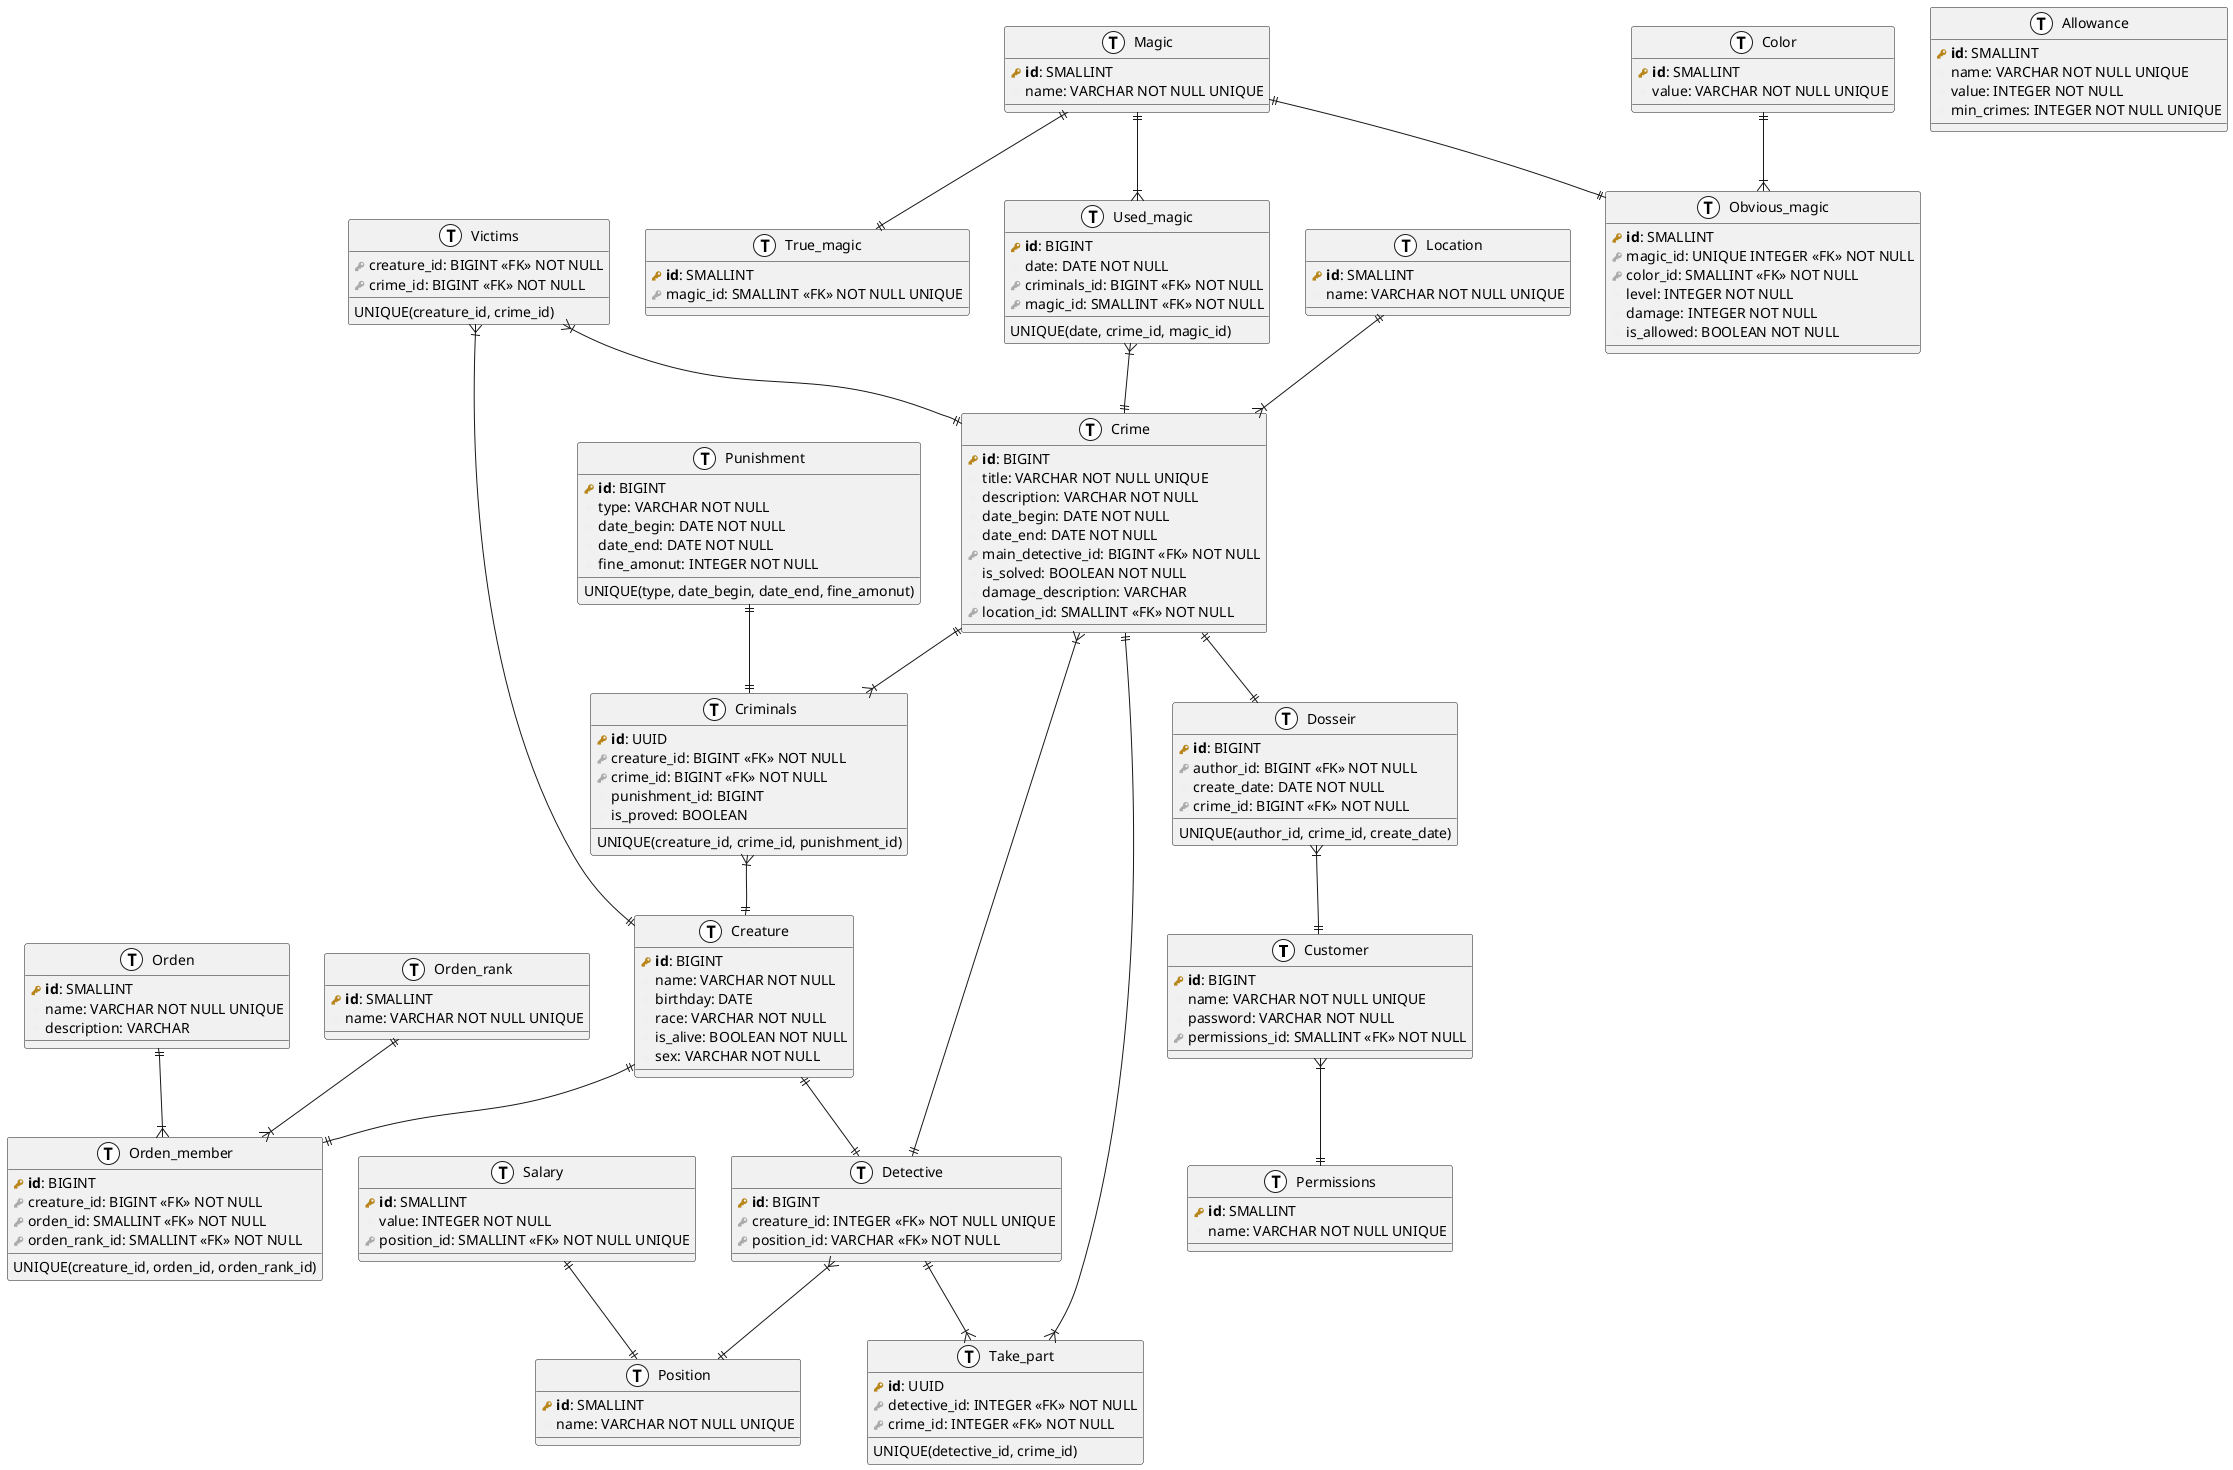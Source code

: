 @startuml test
!define primary_key(x) <b><color:#b8861b><&key></color> x</b>
!define foreign_key(x) <color:#aaaaaa><&key></color> x
!define column(x) <color:#efefef><&media-record></color> x
!define table(x) entity x << (T, white) >>


table( Customer ) {
  primary_key( id ): BIGINT 
  column( name ): VARCHAR NOT NULL UNIQUE
  column( password ): VARCHAR NOT NULL
  foreign_key( permissions_id ): SMALLINT <<FK>> NOT NULL
}

table( Permissions ) {
  primary_key( id ): SMALLINT 
  column( name ): VARCHAR NOT NULL UNIQUE
}

table( Dosseir ) {
  primary_key( id ): BIGINT
  foreign_key( author_id ): BIGINT <<FK>> NOT NULL
  column( create_date ): DATE NOT NULL
  foreign_key( crime_id ): BIGINT <<FK>> NOT NULL
  UNIQUE(author_id, crime_id, create_date)
  }

table( Crime ) {
  primary_key( id ): BIGINT
  column( title ): VARCHAR NOT NULL UNIQUE
  column( description ): VARCHAR NOT NULL
  column( date_begin ): DATE NOT NULL
  column( date_end ): DATE NOT NULL
  foreign_key( main_detective_id ): BIGINT <<FK>> NOT NULL
  column( is_solved ): BOOLEAN NOT NULL
  column( damage_description ): VARCHAR 
  foreign_key( location_id ): SMALLINT <<FK>> NOT NULL
}

table(Take_part){
  primary_key( id ): UUID
  foreign_key( detective_id ): INTEGER <<FK>> NOT NULL
  foreign_key( crime_id ): INTEGER <<FK>> NOT NULL
  UNIQUE(detective_id, crime_id)
}

table( Creature ) {
  primary_key( id ): BIGINT 
  column( name ): VARCHAR NOT NULL
  column( birthday ): DATE
  column( race ): VARCHAR NOT NULL
  column( is_alive ): BOOLEAN NOT NULL
  column( sex ): VARCHAR NOT NULL
}

table( Criminals ) {
  primary_key( id ): UUID 
  foreign_key( creature_id ): BIGINT <<FK>> NOT NULL
  foreign_key( crime_id ): BIGINT <<FK>> NOT NULL 
  column( punishment_id ): BIGINT
  column( is_proved ): BOOLEAN
  UNIQUE(creature_id, crime_id, punishment_id)
}

table( Location ) {
  primary_key( id ): SMALLINT 
  column( name ): VARCHAR NOT NULL UNIQUE
}

table( Victims ) {
  foreign_key( creature_id ): BIGINT <<FK>> NOT NULL
  foreign_key( crime_id ): BIGINT <<FK>> NOT NULL
  UNIQUE(creature_id, crime_id)
}

table( Used_magic ) {
  primary_key( id ): BIGINT
  column( date ): DATE NOT NULL
  foreign_key( criminals_id ): BIGINT <<FK>> NOT NULL
  foreign_key( magic_id ): SMALLINT <<FK>> NOT NULL
  UNIQUE(date, crime_id, magic_id)
}

table( Magic ) {
  primary_key( id ): SMALLINT
  column( name ): VARCHAR NOT NULL UNIQUE
}

table( True_magic ) {
  primary_key( id ): SMALLINT
  foreign_key( magic_id ): SMALLINT <<FK>> NOT NULL UNIQUE
}

table( Obvious_magic ) {
  primary_key( id ): SMALLINT 
  foreign_key( magic_id ): UNIQUE INTEGER <<FK>> NOT NULL
  foreign_key( color_id ): SMALLINT <<FK>> NOT NULL
  column( level ): INTEGER NOT NULL
  column( damage ): INTEGER NOT NULL
  column( is_allowed ): BOOLEAN NOT NULL
}

table( Color ) {
  primary_key( id ): SMALLINT
  column( value ): VARCHAR NOT NULL UNIQUE
}

table( Orden ) {
  primary_key( id ): SMALLINT
  column( name ): VARCHAR NOT NULL UNIQUE
  column( description ): VARCHAR 
}

table( Orden_member ) {
  primary_key( id ): BIGINT 
  foreign_key( creature_id ): BIGINT <<FK>> NOT NULL
  foreign_key( orden_id ): SMALLINT <<FK>> NOT NULL
  foreign_key( orden_rank_id ): SMALLINT <<FK>> NOT NULL
  UNIQUE(creature_id, orden_id, orden_rank_id)
}

table( Orden_rank ) {
  primary_key( id ): SMALLINT
  column( name ): VARCHAR NOT NULL UNIQUE
}


table( Punishment ) {
  primary_key( id ): BIGINT 
  column( type ): VARCHAR NOT NULL
  column( date_begin ): DATE NOT NULL
  column( date_end ): DATE NOT NULL
  column( fine_amonut ): INTEGER NOT NULL
  UNIQUE(type, date_begin, date_end, fine_amonut)
}

table( Detective ) {
  primary_key( id ): BIGINT 
  foreign_key( creature_id ): INTEGER <<FK>> NOT NULL UNIQUE
  foreign_key( position_id ): VARCHAR <<FK>> NOT NULL
}

table( Position ) {
  primary_key( id ): SMALLINT 
  column( name ): VARCHAR NOT NULL UNIQUE
}

table( Salary ) {
  primary_key( id ): SMALLINT
  column( value ): INTEGER NOT NULL
  foreign_key( position_id ): SMALLINT <<FK>> NOT NULL UNIQUE
}

table( Allowance ) {
  primary_key( id ): SMALLINT
  column( name ): VARCHAR NOT NULL UNIQUE
  column( value ): INTEGER NOT NULL
  column( min_crimes ): INTEGER NOT NULL UNIQUE
}

Crime }|--|| Detective 
Crime ||--|| Dosseir
Crime ||--|{ Criminals

Creature ||--|| Detective
Criminals }|--|| Creature
Creature ||--|| Orden_member
Punishment ||--|| Criminals
Orden ||--|{  Orden_member
Orden_rank ||--|{ Orden_member

Used_magic }|--|| Crime
Magic ||--|{ Used_magic

' true and obvious magic a optional
Magic ||--|| True_magic 
Magic ||--|| Obvious_magic

Take_part }|--|| Crime
Detective ||--|{ Take_part

Victims }|--|| Crime
Victims }|--|| Creature

Location ||--|{ Crime

Color ||--|{ Obvious_magic

Dosseir }|--|| Customer

Customer }|--|| Permissions

Salary ||--|| Position
Detective }|--|| Position
@enduml